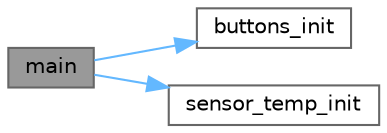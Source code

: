 digraph "main"
{
 // LATEX_PDF_SIZE
  bgcolor="transparent";
  edge [fontname=Helvetica,fontsize=10,labelfontname=Helvetica,labelfontsize=10];
  node [fontname=Helvetica,fontsize=10,shape=box,height=0.2,width=0.4];
  rankdir="LR";
  Node1 [id="Node000001",label="main",height=0.2,width=0.4,color="gray40", fillcolor="grey60", style="filled", fontcolor="black",tooltip=" "];
  Node1 -> Node2 [id="edge1_Node000001_Node000002",color="steelblue1",style="solid",tooltip=" "];
  Node2 [id="Node000002",label="buttons_init",height=0.2,width=0.4,color="grey40", fillcolor="white", style="filled",URL="$d5/db1/group___b_u_t_t_o_n_s___d_r_i_v_e_r.html#gacef6dd444cb6560da652897ee43ab306",tooltip="Inicializa os pinos GPIO para os botões."];
  Node1 -> Node3 [id="edge2_Node000001_Node000003",color="steelblue1",style="solid",tooltip=" "];
  Node3 [id="Node000003",label="sensor_temp_init",height=0.2,width=0.4,color="grey40", fillcolor="white", style="filled",URL="$de/d25/group___t_e_m_p_e_r_a_t_u_r_e___s_e_n_s_o_r.html#gab15665a5879a161a731aeb36e10b0ad7",tooltip="Inicializa o ADC para leitura do sensor de temperatura interno."];
}
